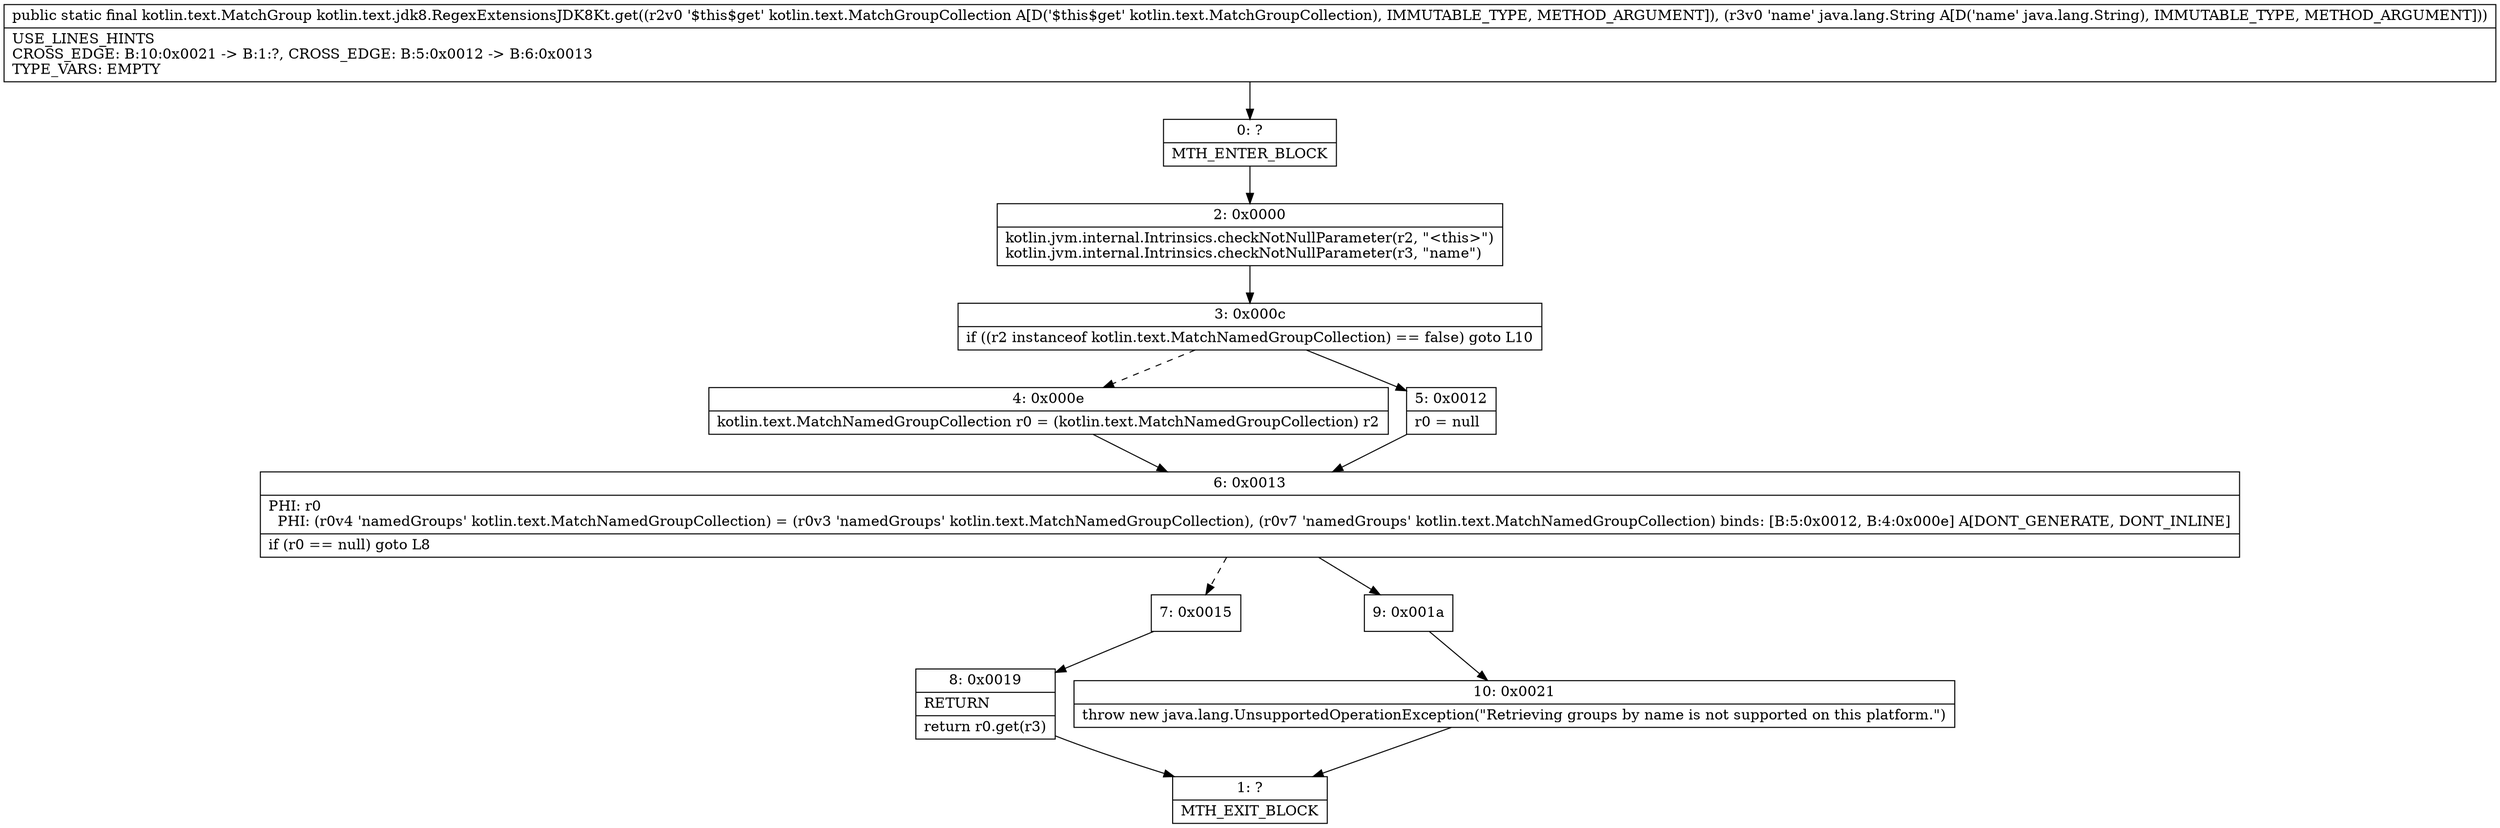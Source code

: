 digraph "CFG forkotlin.text.jdk8.RegexExtensionsJDK8Kt.get(Lkotlin\/text\/MatchGroupCollection;Ljava\/lang\/String;)Lkotlin\/text\/MatchGroup;" {
Node_0 [shape=record,label="{0\:\ ?|MTH_ENTER_BLOCK\l}"];
Node_2 [shape=record,label="{2\:\ 0x0000|kotlin.jvm.internal.Intrinsics.checkNotNullParameter(r2, \"\<this\>\")\lkotlin.jvm.internal.Intrinsics.checkNotNullParameter(r3, \"name\")\l}"];
Node_3 [shape=record,label="{3\:\ 0x000c|if ((r2 instanceof kotlin.text.MatchNamedGroupCollection) == false) goto L10\l}"];
Node_4 [shape=record,label="{4\:\ 0x000e|kotlin.text.MatchNamedGroupCollection r0 = (kotlin.text.MatchNamedGroupCollection) r2\l}"];
Node_6 [shape=record,label="{6\:\ 0x0013|PHI: r0 \l  PHI: (r0v4 'namedGroups' kotlin.text.MatchNamedGroupCollection) = (r0v3 'namedGroups' kotlin.text.MatchNamedGroupCollection), (r0v7 'namedGroups' kotlin.text.MatchNamedGroupCollection) binds: [B:5:0x0012, B:4:0x000e] A[DONT_GENERATE, DONT_INLINE]\l|if (r0 == null) goto L8\l}"];
Node_7 [shape=record,label="{7\:\ 0x0015}"];
Node_8 [shape=record,label="{8\:\ 0x0019|RETURN\l|return r0.get(r3)\l}"];
Node_1 [shape=record,label="{1\:\ ?|MTH_EXIT_BLOCK\l}"];
Node_9 [shape=record,label="{9\:\ 0x001a}"];
Node_10 [shape=record,label="{10\:\ 0x0021|throw new java.lang.UnsupportedOperationException(\"Retrieving groups by name is not supported on this platform.\")\l}"];
Node_5 [shape=record,label="{5\:\ 0x0012|r0 = null\l}"];
MethodNode[shape=record,label="{public static final kotlin.text.MatchGroup kotlin.text.jdk8.RegexExtensionsJDK8Kt.get((r2v0 '$this$get' kotlin.text.MatchGroupCollection A[D('$this$get' kotlin.text.MatchGroupCollection), IMMUTABLE_TYPE, METHOD_ARGUMENT]), (r3v0 'name' java.lang.String A[D('name' java.lang.String), IMMUTABLE_TYPE, METHOD_ARGUMENT]))  | USE_LINES_HINTS\lCROSS_EDGE: B:10:0x0021 \-\> B:1:?, CROSS_EDGE: B:5:0x0012 \-\> B:6:0x0013\lTYPE_VARS: EMPTY\l}"];
MethodNode -> Node_0;Node_0 -> Node_2;
Node_2 -> Node_3;
Node_3 -> Node_4[style=dashed];
Node_3 -> Node_5;
Node_4 -> Node_6;
Node_6 -> Node_7[style=dashed];
Node_6 -> Node_9;
Node_7 -> Node_8;
Node_8 -> Node_1;
Node_9 -> Node_10;
Node_10 -> Node_1;
Node_5 -> Node_6;
}


